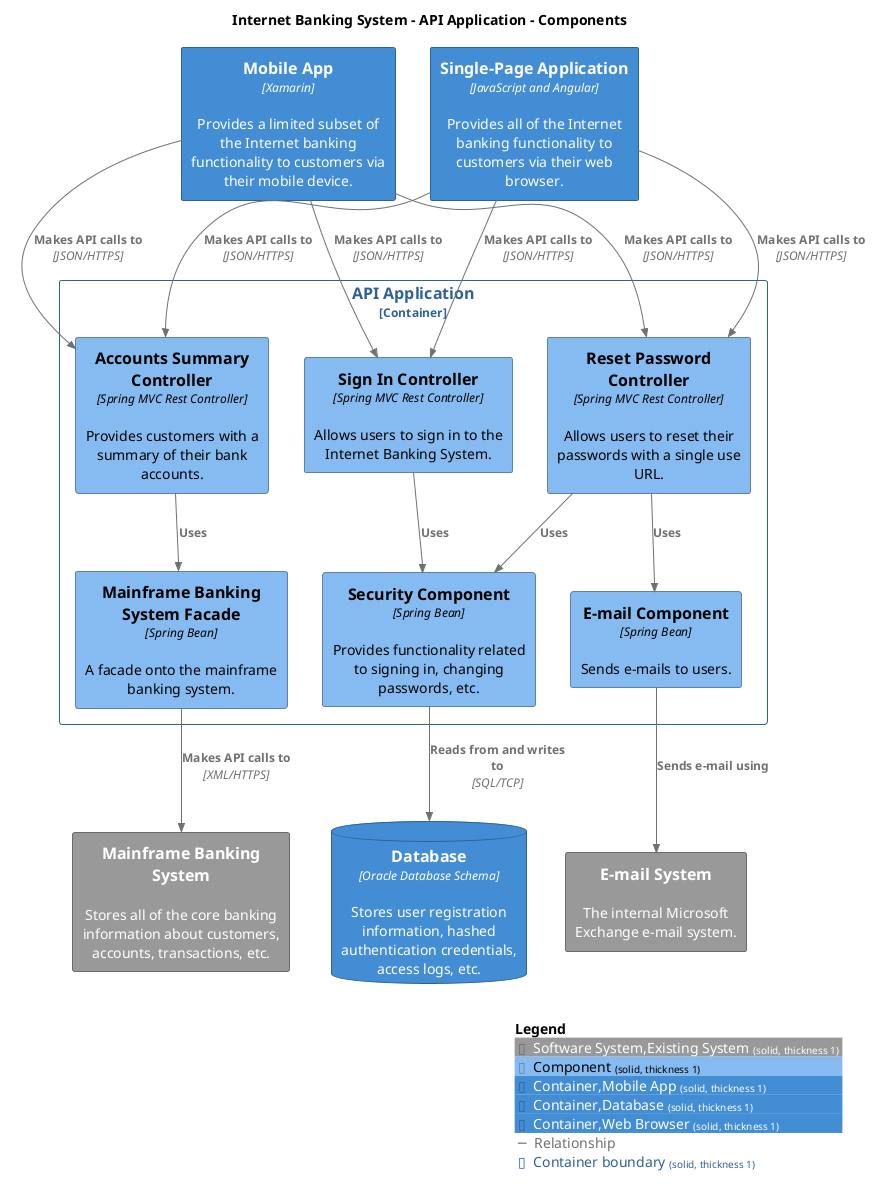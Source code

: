 @startuml
set separator none
title Internet Banking System - API Application - Components

top to bottom direction

!include <C4/C4>
!include <C4/C4_Context>
!include <C4/C4_Container>
!include <C4/C4_Component>

AddElementTag("Software System,Existing System", $bgColor="#999999", $borderColor="#6b6b6b", $fontColor="#ffffff", $sprite="", $shadowing="", $borderStyle="solid", $borderThickness="1")
AddElementTag("Component", $bgColor="#85bbf0", $borderColor="#5d82a8", $fontColor="#000000", $sprite="", $shadowing="", $borderStyle="solid", $borderThickness="1")
AddElementTag("Container,Mobile App", $bgColor="#438dd5", $borderColor="#2e6295", $fontColor="#ffffff", $sprite="", $shadowing="", $borderStyle="solid", $borderThickness="1")
AddElementTag("Container,Database", $bgColor="#438dd5", $borderColor="#2e6295", $fontColor="#ffffff", $sprite="", $shadowing="", $borderStyle="solid", $borderThickness="1")
AddElementTag("Container,Web Browser", $bgColor="#438dd5", $borderColor="#2e6295", $fontColor="#ffffff", $sprite="", $shadowing="", $borderStyle="solid", $borderThickness="1")

AddRelTag("Relationship", $textColor="#707070", $lineColor="#707070", $lineStyle = "")

AddBoundaryTag("Container", $bgColor="#ffffff", $borderColor="#2e6295", $fontColor="#2e6295", $shadowing="", $borderStyle="solid", $borderThickness="1")

System(MainframeBankingSystem, "Mainframe Banking System", $descr="Stores all of the core banking information about customers, accounts, transactions, etc.", $tags="Software System,Existing System", $link="")
System(EmailSystem, "E-mail System", $descr="The internal Microsoft Exchange e-mail system.", $tags="Software System,Existing System", $link="")
Container(InternetBankingSystem.SinglePageApplication, "Single-Page Application", $techn="JavaScript and Angular", $descr="Provides all of the Internet banking functionality to customers via their web browser.", $tags="Container,Web Browser", $link="")
Container(InternetBankingSystem.MobileApp, "Mobile App", $techn="Xamarin", $descr="Provides a limited subset of the Internet banking functionality to customers via their mobile device.", $tags="Container,Mobile App", $link="")
ContainerDb(InternetBankingSystem.Database, "Database", $techn="Oracle Database Schema", $descr="Stores user registration information, hashed authentication credentials, access logs, etc.", $tags="Container,Database", $link="")

Container_Boundary("InternetBankingSystem.APIApplication_boundary", "API Application", $tags="Container") {
  Component(InternetBankingSystem.APIApplication.SignInController, "Sign In Controller", $techn="Spring MVC Rest Controller", $descr="Allows users to sign in to the Internet Banking System.", $tags="Component", $link="")
  Component(InternetBankingSystem.APIApplication.AccountsSummaryController, "Accounts Summary Controller", $techn="Spring MVC Rest Controller", $descr="Provides customers with a summary of their bank accounts.", $tags="Component", $link="")
  Component(InternetBankingSystem.APIApplication.ResetPasswordController, "Reset Password Controller", $techn="Spring MVC Rest Controller", $descr="Allows users to reset their passwords with a single use URL.", $tags="Component", $link="")
  Component(InternetBankingSystem.APIApplication.SecurityComponent, "Security Component", $techn="Spring Bean", $descr="Provides functionality related to signing in, changing passwords, etc.", $tags="Component", $link="")
  Component(InternetBankingSystem.APIApplication.MainframeBankingSystemFacade, "Mainframe Banking System Facade", $techn="Spring Bean", $descr="A facade onto the mainframe banking system.", $tags="Component", $link="")
  Component(InternetBankingSystem.APIApplication.EmailComponent, "E-mail Component", $techn="Spring Bean", $descr="Sends e-mails to users.", $tags="Component", $link="")
}

Rel(InternetBankingSystem.SinglePageApplication, InternetBankingSystem.APIApplication.SignInController, "Makes API calls to", $techn="JSON/HTTPS", $tags="Relationship", $link="")
Rel(InternetBankingSystem.SinglePageApplication, InternetBankingSystem.APIApplication.AccountsSummaryController, "Makes API calls to", $techn="JSON/HTTPS", $tags="Relationship", $link="")
Rel(InternetBankingSystem.SinglePageApplication, InternetBankingSystem.APIApplication.ResetPasswordController, "Makes API calls to", $techn="JSON/HTTPS", $tags="Relationship", $link="")
Rel(InternetBankingSystem.MobileApp, InternetBankingSystem.APIApplication.SignInController, "Makes API calls to", $techn="JSON/HTTPS", $tags="Relationship", $link="")
Rel(InternetBankingSystem.MobileApp, InternetBankingSystem.APIApplication.AccountsSummaryController, "Makes API calls to", $techn="JSON/HTTPS", $tags="Relationship", $link="")
Rel(InternetBankingSystem.MobileApp, InternetBankingSystem.APIApplication.ResetPasswordController, "Makes API calls to", $techn="JSON/HTTPS", $tags="Relationship", $link="")
Rel(InternetBankingSystem.APIApplication.SignInController, InternetBankingSystem.APIApplication.SecurityComponent, "Uses", $techn="", $tags="Relationship", $link="")
Rel(InternetBankingSystem.APIApplication.AccountsSummaryController, InternetBankingSystem.APIApplication.MainframeBankingSystemFacade, "Uses", $techn="", $tags="Relationship", $link="")
Rel(InternetBankingSystem.APIApplication.ResetPasswordController, InternetBankingSystem.APIApplication.SecurityComponent, "Uses", $techn="", $tags="Relationship", $link="")
Rel(InternetBankingSystem.APIApplication.ResetPasswordController, InternetBankingSystem.APIApplication.EmailComponent, "Uses", $techn="", $tags="Relationship", $link="")
Rel(InternetBankingSystem.APIApplication.SecurityComponent, InternetBankingSystem.Database, "Reads from and writes to", $techn="SQL/TCP", $tags="Relationship", $link="")
Rel(InternetBankingSystem.APIApplication.MainframeBankingSystemFacade, MainframeBankingSystem, "Makes API calls to", $techn="XML/HTTPS", $tags="Relationship", $link="")
Rel(InternetBankingSystem.APIApplication.EmailComponent, EmailSystem, "Sends e-mail using", $techn="", $tags="Relationship", $link="")

SHOW_LEGEND(true)
@enduml